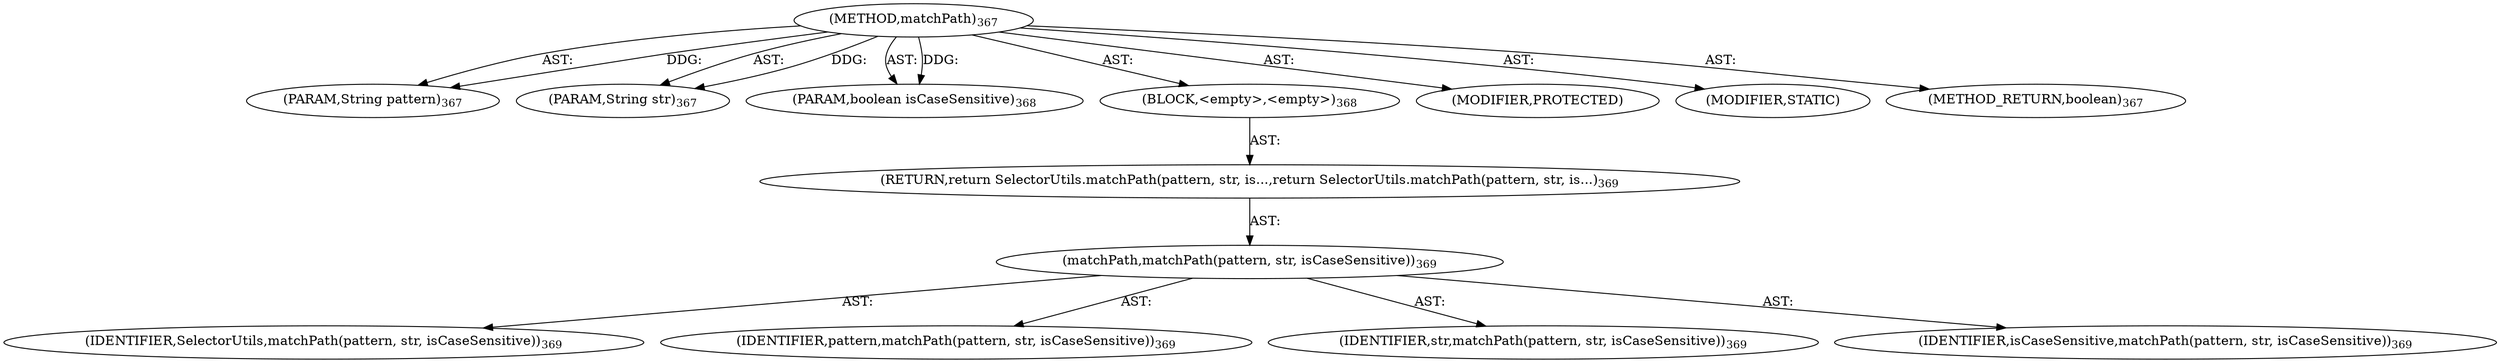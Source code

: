 digraph "matchPath" {  
"111669149700" [label = <(METHOD,matchPath)<SUB>367</SUB>> ]
"115964117026" [label = <(PARAM,String pattern)<SUB>367</SUB>> ]
"115964117027" [label = <(PARAM,String str)<SUB>367</SUB>> ]
"115964117028" [label = <(PARAM,boolean isCaseSensitive)<SUB>368</SUB>> ]
"25769803780" [label = <(BLOCK,&lt;empty&gt;,&lt;empty&gt;)<SUB>368</SUB>> ]
"146028888067" [label = <(RETURN,return SelectorUtils.matchPath(pattern, str, is...,return SelectorUtils.matchPath(pattern, str, is...)<SUB>369</SUB>> ]
"30064771095" [label = <(matchPath,matchPath(pattern, str, isCaseSensitive))<SUB>369</SUB>> ]
"68719476817" [label = <(IDENTIFIER,SelectorUtils,matchPath(pattern, str, isCaseSensitive))<SUB>369</SUB>> ]
"68719476818" [label = <(IDENTIFIER,pattern,matchPath(pattern, str, isCaseSensitive))<SUB>369</SUB>> ]
"68719476819" [label = <(IDENTIFIER,str,matchPath(pattern, str, isCaseSensitive))<SUB>369</SUB>> ]
"68719476820" [label = <(IDENTIFIER,isCaseSensitive,matchPath(pattern, str, isCaseSensitive))<SUB>369</SUB>> ]
"133143986208" [label = <(MODIFIER,PROTECTED)> ]
"133143986209" [label = <(MODIFIER,STATIC)> ]
"128849018884" [label = <(METHOD_RETURN,boolean)<SUB>367</SUB>> ]
  "111669149700" -> "115964117026"  [ label = "AST: "] 
  "111669149700" -> "115964117027"  [ label = "AST: "] 
  "111669149700" -> "115964117028"  [ label = "AST: "] 
  "111669149700" -> "25769803780"  [ label = "AST: "] 
  "111669149700" -> "133143986208"  [ label = "AST: "] 
  "111669149700" -> "133143986209"  [ label = "AST: "] 
  "111669149700" -> "128849018884"  [ label = "AST: "] 
  "25769803780" -> "146028888067"  [ label = "AST: "] 
  "146028888067" -> "30064771095"  [ label = "AST: "] 
  "30064771095" -> "68719476817"  [ label = "AST: "] 
  "30064771095" -> "68719476818"  [ label = "AST: "] 
  "30064771095" -> "68719476819"  [ label = "AST: "] 
  "30064771095" -> "68719476820"  [ label = "AST: "] 
  "111669149700" -> "115964117026"  [ label = "DDG: "] 
  "111669149700" -> "115964117027"  [ label = "DDG: "] 
  "111669149700" -> "115964117028"  [ label = "DDG: "] 
}

